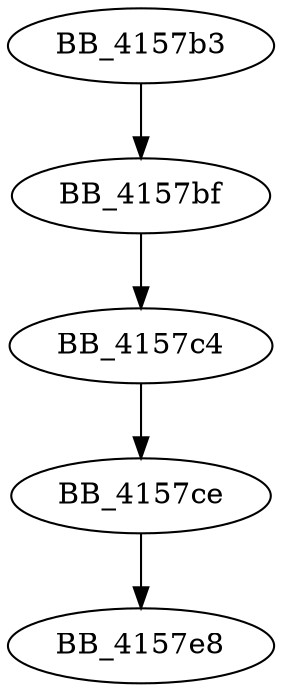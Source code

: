 DiGraph __callthreadstartex{
BB_4157b3->BB_4157bf
BB_4157bf->BB_4157c4
BB_4157c4->BB_4157ce
BB_4157ce->BB_4157e8
}
